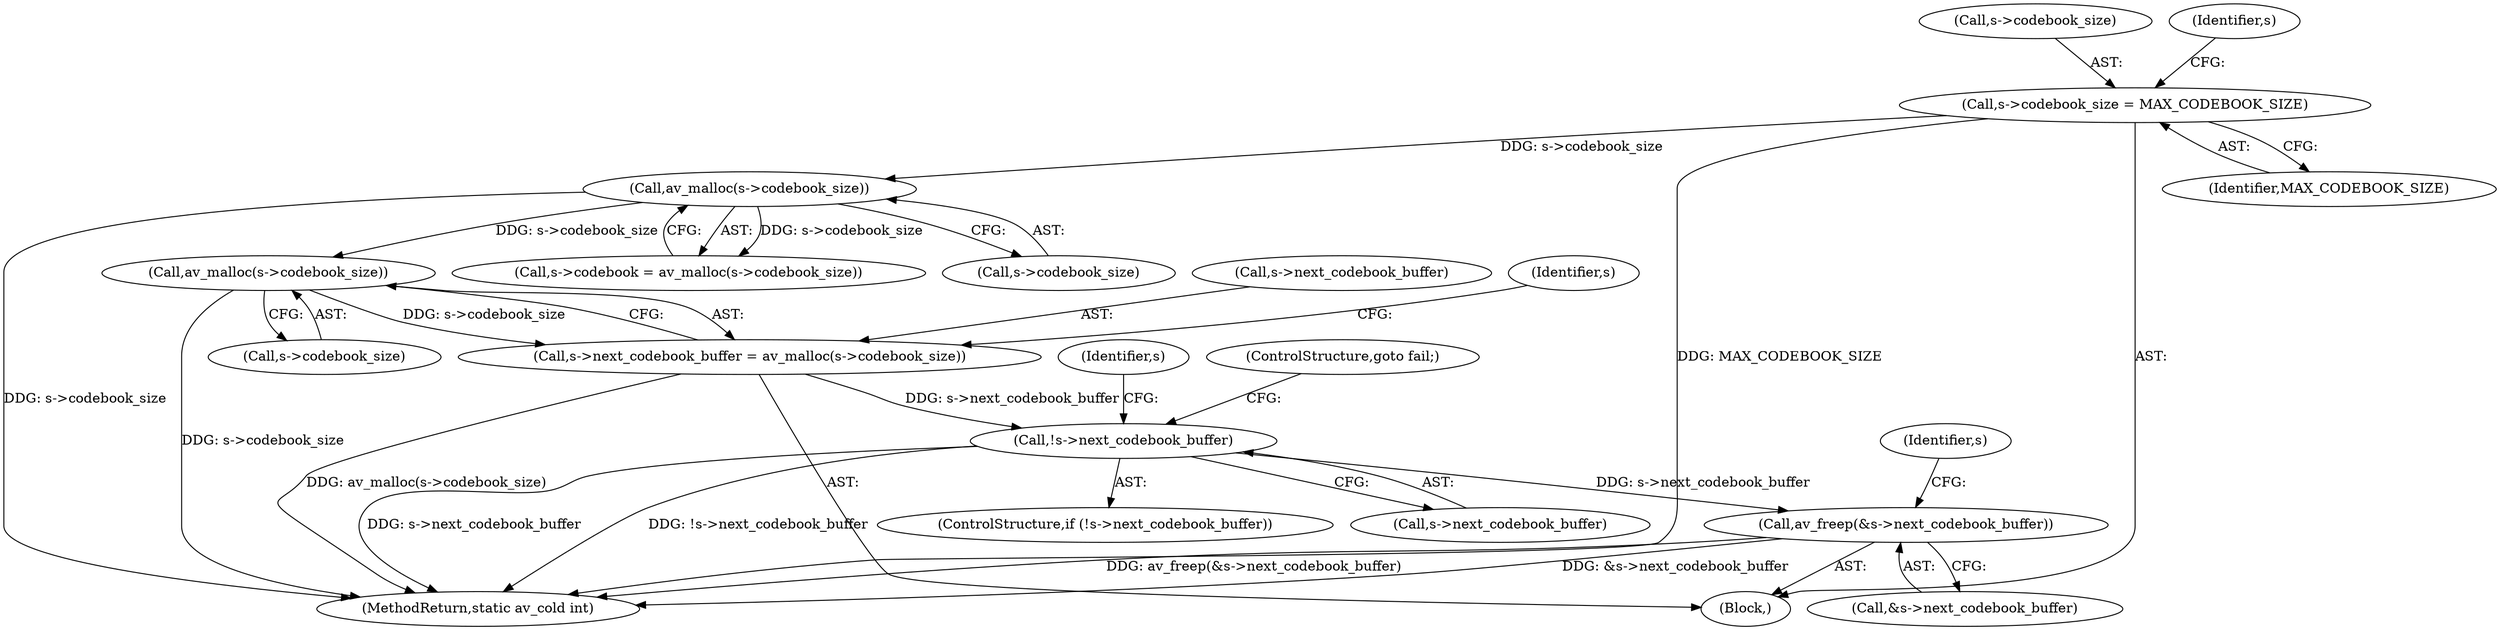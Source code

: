 digraph "0_FFmpeg_02f909dc24b1f05cfbba75077c7707b905e63cd2@API" {
"1000341" [label="(Call,av_malloc(s->codebook_size))"];
"1000327" [label="(Call,av_malloc(s->codebook_size))"];
"1000318" [label="(Call,s->codebook_size = MAX_CODEBOOK_SIZE)"];
"1000337" [label="(Call,s->next_codebook_buffer = av_malloc(s->codebook_size))"];
"1000346" [label="(Call,!s->next_codebook_buffer)"];
"1000470" [label="(Call,av_freep(&s->next_codebook_buffer))"];
"1000338" [label="(Call,s->next_codebook_buffer)"];
"1000348" [label="(Identifier,s)"];
"1000342" [label="(Call,s->codebook_size)"];
"1000337" [label="(Call,s->next_codebook_buffer = av_malloc(s->codebook_size))"];
"1000327" [label="(Call,av_malloc(s->codebook_size))"];
"1000341" [label="(Call,av_malloc(s->codebook_size))"];
"1000345" [label="(ControlStructure,if (!s->next_codebook_buffer))"];
"1000328" [label="(Call,s->codebook_size)"];
"1000318" [label="(Call,s->codebook_size = MAX_CODEBOOK_SIZE)"];
"1000478" [label="(Identifier,s)"];
"1000323" [label="(Call,s->codebook = av_malloc(s->codebook_size))"];
"1000483" [label="(MethodReturn,static av_cold int)"];
"1000346" [label="(Call,!s->next_codebook_buffer)"];
"1000319" [label="(Call,s->codebook_size)"];
"1000350" [label="(ControlStructure,goto fail;)"];
"1000109" [label="(Block,)"];
"1000325" [label="(Identifier,s)"];
"1000470" [label="(Call,av_freep(&s->next_codebook_buffer))"];
"1000353" [label="(Identifier,s)"];
"1000322" [label="(Identifier,MAX_CODEBOOK_SIZE)"];
"1000471" [label="(Call,&s->next_codebook_buffer)"];
"1000347" [label="(Call,s->next_codebook_buffer)"];
"1000341" -> "1000337"  [label="AST: "];
"1000341" -> "1000342"  [label="CFG: "];
"1000342" -> "1000341"  [label="AST: "];
"1000337" -> "1000341"  [label="CFG: "];
"1000341" -> "1000483"  [label="DDG: s->codebook_size"];
"1000341" -> "1000337"  [label="DDG: s->codebook_size"];
"1000327" -> "1000341"  [label="DDG: s->codebook_size"];
"1000327" -> "1000323"  [label="AST: "];
"1000327" -> "1000328"  [label="CFG: "];
"1000328" -> "1000327"  [label="AST: "];
"1000323" -> "1000327"  [label="CFG: "];
"1000327" -> "1000483"  [label="DDG: s->codebook_size"];
"1000327" -> "1000323"  [label="DDG: s->codebook_size"];
"1000318" -> "1000327"  [label="DDG: s->codebook_size"];
"1000318" -> "1000109"  [label="AST: "];
"1000318" -> "1000322"  [label="CFG: "];
"1000319" -> "1000318"  [label="AST: "];
"1000322" -> "1000318"  [label="AST: "];
"1000325" -> "1000318"  [label="CFG: "];
"1000318" -> "1000483"  [label="DDG: MAX_CODEBOOK_SIZE"];
"1000337" -> "1000109"  [label="AST: "];
"1000338" -> "1000337"  [label="AST: "];
"1000348" -> "1000337"  [label="CFG: "];
"1000337" -> "1000483"  [label="DDG: av_malloc(s->codebook_size)"];
"1000337" -> "1000346"  [label="DDG: s->next_codebook_buffer"];
"1000346" -> "1000345"  [label="AST: "];
"1000346" -> "1000347"  [label="CFG: "];
"1000347" -> "1000346"  [label="AST: "];
"1000350" -> "1000346"  [label="CFG: "];
"1000353" -> "1000346"  [label="CFG: "];
"1000346" -> "1000483"  [label="DDG: s->next_codebook_buffer"];
"1000346" -> "1000483"  [label="DDG: !s->next_codebook_buffer"];
"1000346" -> "1000470"  [label="DDG: s->next_codebook_buffer"];
"1000470" -> "1000109"  [label="AST: "];
"1000470" -> "1000471"  [label="CFG: "];
"1000471" -> "1000470"  [label="AST: "];
"1000478" -> "1000470"  [label="CFG: "];
"1000470" -> "1000483"  [label="DDG: &s->next_codebook_buffer"];
"1000470" -> "1000483"  [label="DDG: av_freep(&s->next_codebook_buffer)"];
}
